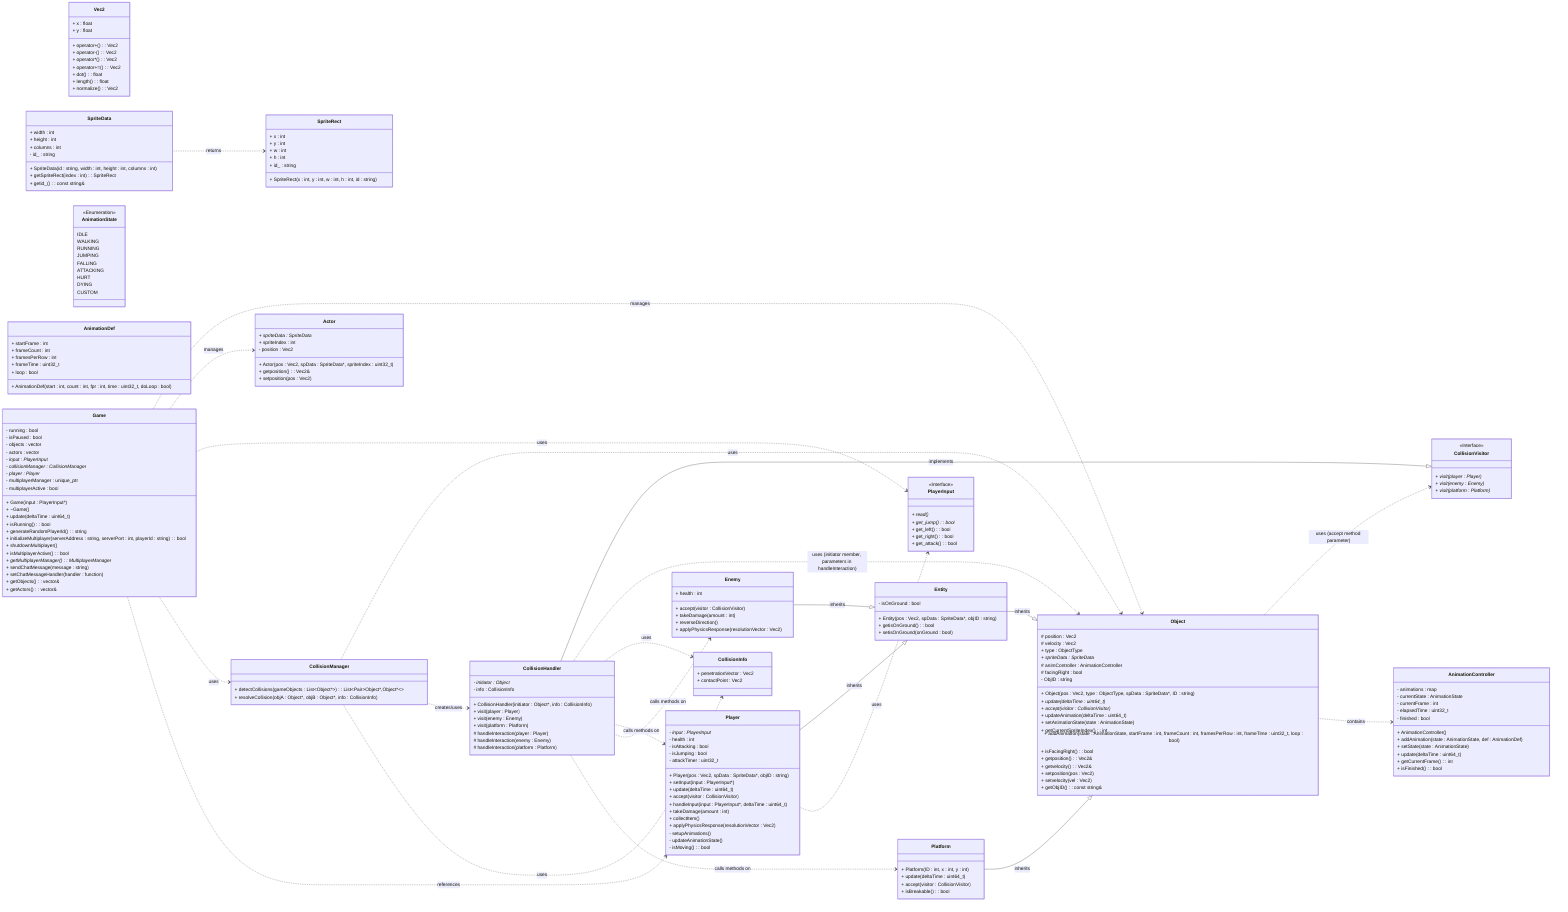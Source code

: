 classDiagram
    direction LR  // Layout Left-to-Right for better readability

    class Vec2 {
        + x : float
        + y : float
        + operator+() : Vec2
        + operator-() : Vec2
        + operator*() : Vec2
        + operator+=() : Vec2
        + dot() : float
        + length() : float
        + normalize() : Vec2
    }

    class SpriteData {
        + width : int
        + height : int
        + columns : int
        + SpriteData(id : string, width : int, height : int, columns : int)
        + getSpriteRect(index : int) : SpriteRect
        - id_ : string
        + getid_() : const string&
    }

    class SpriteRect {
        + x : int
        + y : int
        + w : int
        + h : int
        + id_ : string
        + SpriteRect(x : int, y : int, w : int, h : int, id : string)
    }

    class AnimationState {
        <<Enumeration>>
        IDLE
        WALKING
        RUNNING
        JUMPING
        FALLING
        ATTACKING
        HURT
        DYING
        CUSTOM
    }

    class AnimationDef {
        + startFrame : int
        + frameCount : int
        + framesPerRow : int
        + frameTime : uint32_t
        + loop : bool
        + AnimationDef(start : int, count : int, fpr : int, time : uint32_t, doLoop : bool)
    }

    class AnimationController {
        - animations : map<AnimationState, AnimationDef>
        - currentState : AnimationState
        - currentFrame : int
        - elapsedTime : uint32_t
        - finished : bool
        + AnimationController()
        + addAnimation(state : AnimationState, def : AnimationDef)
        + setState(state : AnimationState)
        + update(deltaTime : uint64_t)
        + getCurrentFrame() : int
        + isFinished() : bool
    }

    class Object {
        # position : Vec2
        # velocity : Vec2
        + type : ObjectType
        + spriteData : SpriteData*
        + Object(pos : Vec2, type : ObjectType, spData : SpriteData*, ID : string)
        + update(deltaTime : uint64_t)*
        + accept(visitor : CollisionVisitor)*
        + updateAnimation(deltaTime : uint64_t)
        + setAnimationState(state : AnimationState)
        + getCurrentSpriteIndex() : int
        + addAnimation(state : AnimationState, startFrame : int, frameCount : int, framesPerRow : int, frameTime : uint32_t, loop : bool)
        + isFacingRight() : bool
        + getposition() : Vec2&
        + getvelocity() : Vec2&
        + setposition(pos : Vec2)
        + setvelocity(vel : Vec2)
        + getObjID() : const string&
        # animController : AnimationController
        # facingRight : bool
        - ObjID : string
    }

    class Actor {
        + spriteData : SpriteData*
        + spriteIndex : int
        + Actor(pos : Vec2, spData : SpriteData*, spriteIndex : uint32_t)
        - position : Vec2
        + getposition() : Vec2&
        + setposition(pos : Vec2)
    }

    class Entity {
        - isOnGround : bool
        + Entity(pos : Vec2, spData : SpriteData*, objID : string)
        + getisOnGround() : bool
        + setisOnGround(onGround : bool)
    }
    Entity --|> Object : inherits

    class Player {
        - input : PlayerInput*
        - health : int
        - isAttacking : bool
        - isJumping : bool
        - attackTimer : uint32_t
        + Player(pos : Vec2, spData : SpriteData*, objID : string)
        + setInput(input : PlayerInput*)
        + update(deltaTime : uint64_t)
        + accept(visitor : CollisionVisitor)
        + handleInput(input : PlayerInput*, deltaTime : uint64_t)
        + takeDamage(amount : int)
        + collectItem()
        + applyPhysicsResponse(resolutionVector : Vec2)
        - setupAnimations()
        - updateAnimationState()
        - isMoving() : bool
    }
    Player --|> Entity : inherits

    class Platform {
        + Platform(ID : int, x : int, y : int)
        + update(deltaTime : uint64_t)
        + accept(visitor : CollisionVisitor)
        + isBreakable() : bool
    }
    Platform --|> Object : inherits

    class Enemy {
        + health : int
        + accept(visitor : CollisionVisitor)
        + takeDamage(amount : int)
        + reverseDirection()
        + applyPhysicsResponse(resolutionVector : Vec2)
    }
    Enemy --|> Entity : inherits

    class CollisionVisitor {
        <<Interface>>
        + visit(player : Player)*
        + visit(enemy : Enemy)*
        + visit(platform : Platform)*
    }

    class CollisionHandler {
        - initiator : Object*
        - info : CollisionInfo
        + CollisionHandler(initiator : Object*, info : CollisionInfo)
        + visit(player : Player)
        + visit(enemy : Enemy)
        + visit(platform : Platform)
        # handleInteraction(player : Player)
        # handleInteraction(enemy : Enemy)
        # handleInteraction(platform : Platform)
    }
    CollisionHandler --|> CollisionVisitor : implements

    class CollisionInfo {
        + penetrationVector : Vec2
        + contactPoint : Vec2
    }

    class CollisionManager {
        + detectCollisions(gameObjects : List~Object*~) : List~Pair~Object*,Object*~~
        + resolveCollision(objA : Object*, objB : Object*, info : CollisionInfo)
    }
    CollisionManager ..> Object : uses
    CollisionManager ..> CollisionHandler : creates/uses
    CollisionManager ..> CollisionInfo : uses

    class Game {
        - running : bool
        - isPaused : bool
        - objects : vector<Object*>
        - actors : vector<Actor*>
        - input : PlayerInput*
        - collisionManager : CollisionManager*
        - player : Player*
        - multiplayerManager : unique_ptr<MultiplayerManager>
        - multiplayerActive : bool
        + Game(input : PlayerInput*)
        + ~Game()
        + update(deltaTime : uint64_t)
        + isRunning() : bool
        + generateRandomPlayerId() : string
        + initializeMultiplayer(serverAddress : string, serverPort : int, playerId : string) : bool
        + shutdownMultiplayer() 
        + isMultiplayerActive() : bool
        + getMultiplayerManager() : MultiplayerManager*
        + sendChatMessage(message : string)
        + setChatMessageHandler(handler : function)
        + getObjects() : vector<Object*>&
        + getActors() : vector<Actor*>&
    }
    Game ..> Object : manages
    Game ..> Actor : manages
    Game ..> PlayerInput : uses
    Game ..> CollisionManager : uses
    Game ..> Player : references

    class PlayerInput {
        <<Interface>>
        + read()*
        + get_jump() : bool*
        + get_left() : bool
        + get_right() : bool
        + get_attack() : bool
    }

    Object ..> CollisionVisitor : uses (accept method parameter)
    Object ..> AnimationController : contains
    Player ..> PlayerInput : uses
    SpriteData ..> SpriteRect : returns
    CollisionHandler ..> Object : uses (initiator member, parameters in handleInteraction)
    CollisionHandler ..> CollisionInfo : uses
    CollisionHandler ..> Player : calls methods on
    CollisionHandler ..> Enemy : calls methods on
    CollisionHandler ..> Platform : calls methods on